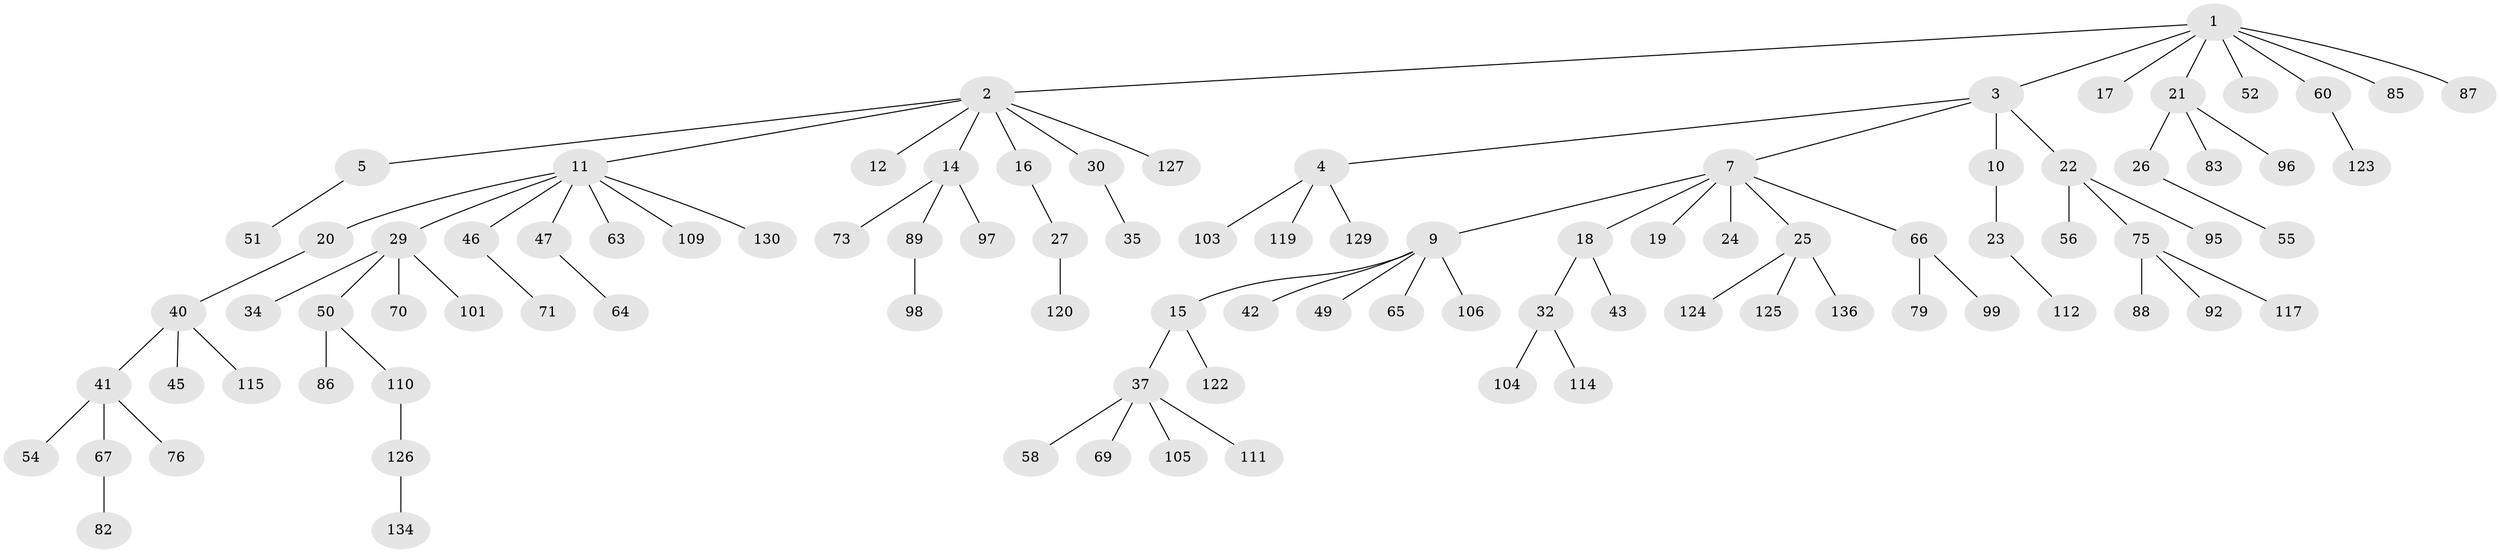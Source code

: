// original degree distribution, {6: 0.03676470588235294, 4: 0.03676470588235294, 2: 0.20588235294117646, 7: 0.014705882352941176, 1: 0.5367647058823529, 3: 0.13970588235294118, 5: 0.029411764705882353}
// Generated by graph-tools (version 1.1) at 2025/42/03/06/25 10:42:05]
// undirected, 95 vertices, 94 edges
graph export_dot {
graph [start="1"]
  node [color=gray90,style=filled];
  1 [super="+13"];
  2 [super="+6"];
  3 [super="+131"];
  4 [super="+81"];
  5;
  7 [super="+8"];
  9 [super="+31"];
  10;
  11 [super="+44"];
  12;
  14 [super="+48"];
  15 [super="+68"];
  16;
  17 [super="+33"];
  18 [super="+28"];
  19;
  20;
  21 [super="+59"];
  22 [super="+38"];
  23 [super="+61"];
  24 [super="+36"];
  25 [super="+93"];
  26 [super="+53"];
  27 [super="+91"];
  29 [super="+39"];
  30 [super="+121"];
  32 [super="+102"];
  34 [super="+62"];
  35;
  37 [super="+72"];
  40 [super="+94"];
  41 [super="+57"];
  42;
  43;
  45;
  46 [super="+80"];
  47 [super="+107"];
  49 [super="+100"];
  50 [super="+78"];
  51;
  52;
  54;
  55;
  56;
  58;
  60 [super="+90"];
  63 [super="+128"];
  64 [super="+74"];
  65 [super="+84"];
  66;
  67;
  69;
  70;
  71 [super="+113"];
  73;
  75 [super="+77"];
  76;
  79;
  82 [super="+133"];
  83;
  85 [super="+135"];
  86;
  87;
  88;
  89 [super="+116"];
  92;
  95;
  96;
  97;
  98;
  99;
  101 [super="+108"];
  103;
  104;
  105;
  106;
  109;
  110;
  111 [super="+118"];
  112;
  114;
  115;
  117;
  119;
  120;
  122;
  123;
  124;
  125;
  126;
  127;
  129 [super="+132"];
  130;
  134;
  136;
  1 -- 2;
  1 -- 3;
  1 -- 21;
  1 -- 52;
  1 -- 85;
  1 -- 60;
  1 -- 17;
  1 -- 87;
  2 -- 5;
  2 -- 11;
  2 -- 16;
  2 -- 30;
  2 -- 12;
  2 -- 14;
  2 -- 127;
  3 -- 4;
  3 -- 7;
  3 -- 10;
  3 -- 22;
  4 -- 103;
  4 -- 129;
  4 -- 119;
  5 -- 51;
  7 -- 9;
  7 -- 19;
  7 -- 24;
  7 -- 25;
  7 -- 66;
  7 -- 18;
  9 -- 15;
  9 -- 42;
  9 -- 49;
  9 -- 65;
  9 -- 106;
  10 -- 23;
  11 -- 20;
  11 -- 29;
  11 -- 46;
  11 -- 63;
  11 -- 109;
  11 -- 130;
  11 -- 47;
  14 -- 73;
  14 -- 89;
  14 -- 97;
  15 -- 37;
  15 -- 122;
  16 -- 27;
  18 -- 43;
  18 -- 32;
  20 -- 40;
  21 -- 26;
  21 -- 83;
  21 -- 96;
  22 -- 56;
  22 -- 75;
  22 -- 95;
  23 -- 112;
  25 -- 124;
  25 -- 136;
  25 -- 125;
  26 -- 55;
  27 -- 120;
  29 -- 34;
  29 -- 50;
  29 -- 101;
  29 -- 70;
  30 -- 35;
  32 -- 104;
  32 -- 114;
  37 -- 58;
  37 -- 69;
  37 -- 105;
  37 -- 111;
  40 -- 41;
  40 -- 45;
  40 -- 115;
  41 -- 54;
  41 -- 67;
  41 -- 76;
  46 -- 71;
  47 -- 64;
  50 -- 86;
  50 -- 110;
  60 -- 123;
  66 -- 79;
  66 -- 99;
  67 -- 82;
  75 -- 88;
  75 -- 92;
  75 -- 117;
  89 -- 98;
  110 -- 126;
  126 -- 134;
}
